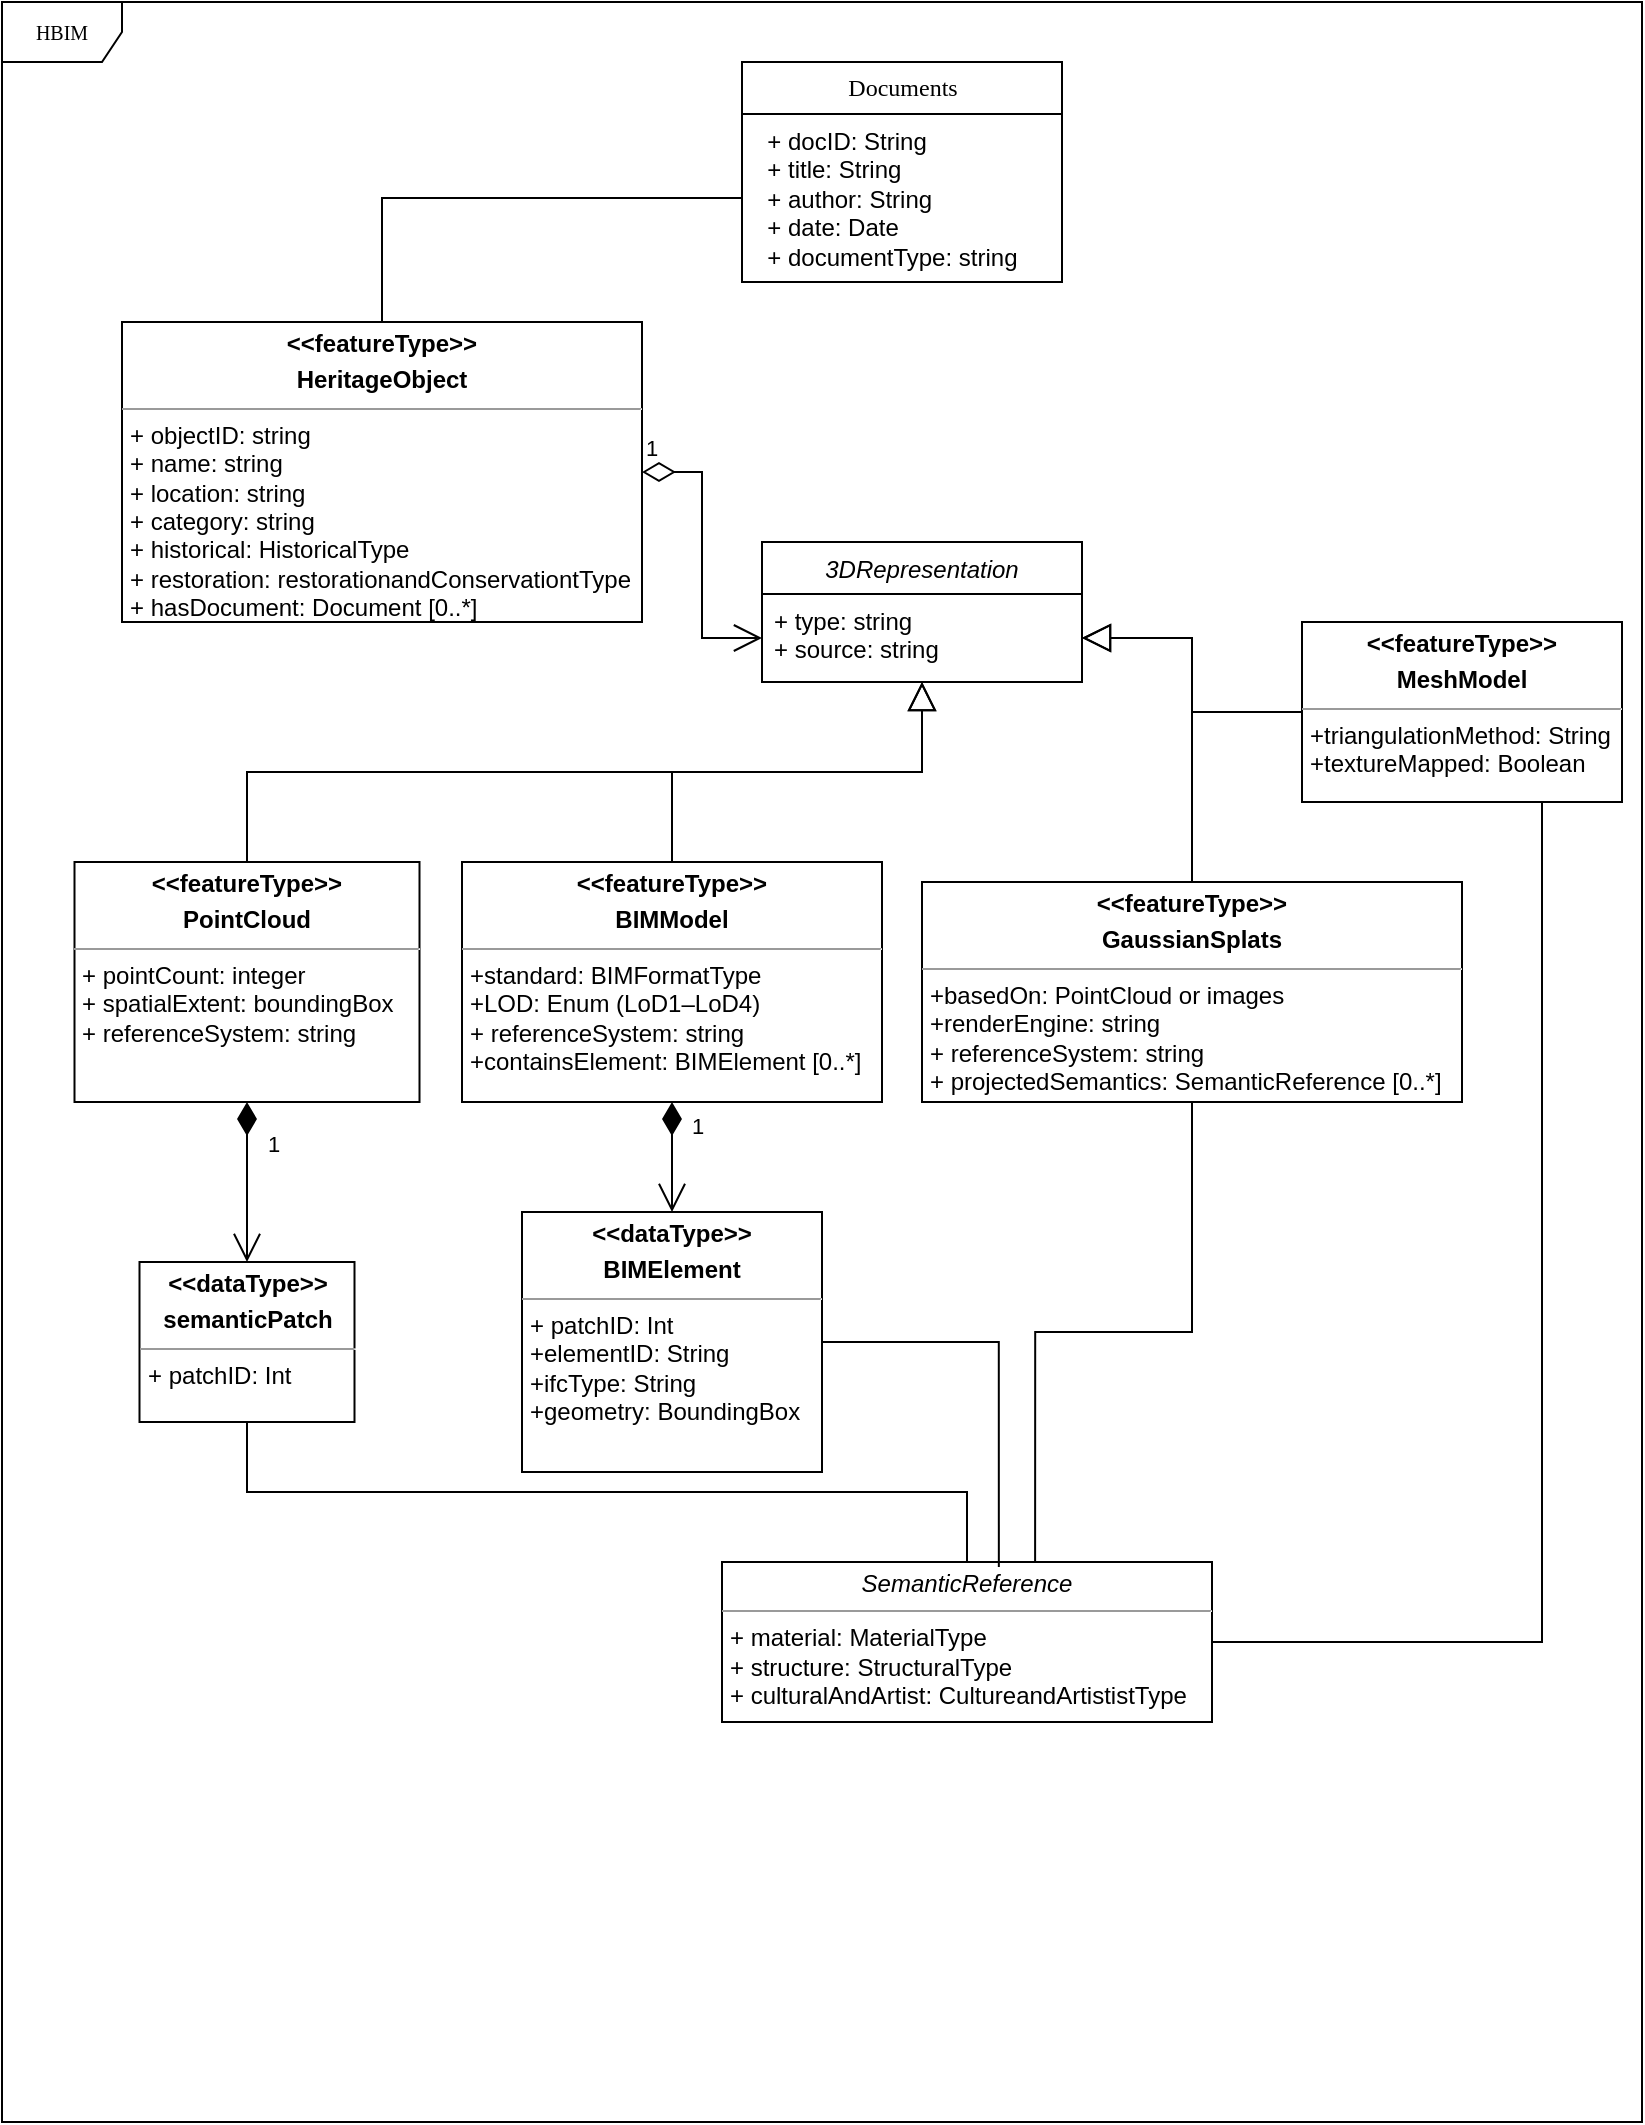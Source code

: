<mxfile version="26.2.5">
  <diagram name="Page-1" id="c4acf3e9-155e-7222-9cf6-157b1a14988f">
    <mxGraphModel dx="1254" dy="691" grid="1" gridSize="10" guides="1" tooltips="1" connect="1" arrows="1" fold="1" page="1" pageScale="1" pageWidth="850" pageHeight="1100" background="none" math="0" shadow="0">
      <root>
        <mxCell id="0" />
        <mxCell id="1" parent="0" />
        <mxCell id="17acba5748e5396b-1" value="HBIM" style="shape=umlFrame;whiteSpace=wrap;html=1;rounded=0;shadow=0;comic=0;labelBackgroundColor=none;strokeWidth=1;fontFamily=Verdana;fontSize=10;align=center;" parent="1" vertex="1">
          <mxGeometry x="20" y="20" width="820" height="1060" as="geometry" />
        </mxCell>
        <mxCell id="17acba5748e5396b-44" value="&lt;font style=&quot;font-size: 12px;&quot;&gt;Documents&lt;/font&gt;" style="swimlane;html=1;fontStyle=0;childLayout=stackLayout;horizontal=1;startSize=26;fillColor=none;horizontalStack=0;resizeParent=1;resizeLast=0;collapsible=1;marginBottom=0;swimlaneFillColor=#ffffff;rounded=0;shadow=0;comic=0;labelBackgroundColor=none;strokeWidth=1;fontFamily=Verdana;fontSize=10;align=center;" parent="1" vertex="1">
          <mxGeometry x="390" y="50" width="160" height="110" as="geometry" />
        </mxCell>
        <mxCell id="17acba5748e5396b-45" value="&lt;div&gt;&amp;nbsp; + docID: String&lt;/div&gt;&lt;div&gt;&amp;nbsp; + title: String&lt;/div&gt;&lt;div&gt;&amp;nbsp; + author: String&lt;/div&gt;&lt;div&gt;&amp;nbsp; + date: Date&lt;/div&gt;&lt;div&gt;&amp;nbsp; + documentType: string&lt;/div&gt;" style="text;html=1;strokeColor=none;fillColor=none;align=left;verticalAlign=top;spacingLeft=4;spacingRight=4;whiteSpace=wrap;overflow=hidden;rotatable=0;points=[[0,0.5],[1,0.5]];portConstraint=eastwest;" parent="17acba5748e5396b-44" vertex="1">
          <mxGeometry y="26" width="160" height="84" as="geometry" />
        </mxCell>
        <mxCell id="5d2195bd80daf111-19" value="&lt;p style=&quot;margin:0px;margin-top:4px;text-align:center;&quot;&gt;&lt;i&gt;SemanticReference&lt;/i&gt;&lt;/p&gt;&lt;hr size=&quot;1&quot;&gt;&lt;p style=&quot;margin: 0px 0px 0px 4px;&quot;&gt;+ material: MaterialType&lt;br&gt;&lt;/p&gt;&lt;p style=&quot;margin: 0px 0px 0px 4px;&quot;&gt;+ structure: StructuralType&lt;/p&gt;&lt;p style=&quot;margin: 0px 0px 0px 4px;&quot;&gt;&lt;span style=&quot;background-color: transparent;&quot;&gt;+ culturalAndArtist:&amp;nbsp;&lt;/span&gt;&lt;span style=&quot;background-color: transparent; color: light-dark(rgb(0, 0, 0), rgb(255, 255, 255)); text-align: center;&quot;&gt;CultureandArtististType&lt;/span&gt;&lt;/p&gt;" style="verticalAlign=top;align=left;overflow=fill;fontSize=12;fontFamily=Helvetica;html=1;rounded=0;shadow=0;comic=0;labelBackgroundColor=none;strokeWidth=1" parent="1" vertex="1">
          <mxGeometry x="380" y="800" width="245" height="80" as="geometry" />
        </mxCell>
        <mxCell id="TEzwwiUS5SfaXioJ1mf_-1" value="&lt;span style=&quot;font-weight: normal;&quot;&gt;&lt;i&gt;3DRepresentation&lt;/i&gt;&lt;/span&gt;" style="swimlane;fontStyle=1;align=center;verticalAlign=top;childLayout=stackLayout;horizontal=1;startSize=26;horizontalStack=0;resizeParent=1;resizeParentMax=0;resizeLast=0;collapsible=1;marginBottom=0;whiteSpace=wrap;html=1;" parent="1" vertex="1">
          <mxGeometry x="400" y="290" width="160" height="70" as="geometry" />
        </mxCell>
        <mxCell id="TEzwwiUS5SfaXioJ1mf_-2" value="+ type: string&lt;div&gt;+ source: string&lt;/div&gt;" style="text;strokeColor=none;fillColor=none;align=left;verticalAlign=top;spacingLeft=4;spacingRight=4;overflow=hidden;rotatable=0;points=[[0,0.5],[1,0.5]];portConstraint=eastwest;whiteSpace=wrap;html=1;" parent="TEzwwiUS5SfaXioJ1mf_-1" vertex="1">
          <mxGeometry y="26" width="160" height="44" as="geometry" />
        </mxCell>
        <mxCell id="TEzwwiUS5SfaXioJ1mf_-9" value="&lt;p style=&quot;margin:0px;margin-top:4px;text-align:center;&quot;&gt;&lt;b&gt;&amp;lt;&amp;lt;featureType&amp;gt;&amp;gt;&lt;/b&gt;&lt;b&gt;&lt;/b&gt;&lt;/p&gt;&lt;p style=&quot;margin:0px;margin-top:4px;text-align:center;&quot;&gt;&lt;b&gt;PointCloud&lt;/b&gt;&lt;/p&gt;&lt;hr size=&quot;1&quot;&gt;&lt;p style=&quot;margin:0px;margin-left:4px;&quot;&gt;+ pointCount: integer&lt;/p&gt;&lt;p style=&quot;margin:0px;margin-left:4px;&quot;&gt;+ spatialExtent: boundingBox&lt;/p&gt;&lt;p style=&quot;margin:0px;margin-left:4px;&quot;&gt;+ referenceSystem: string&lt;/p&gt;" style="verticalAlign=top;align=left;overflow=fill;fontSize=12;fontFamily=Helvetica;html=1;rounded=0;shadow=0;comic=0;labelBackgroundColor=none;strokeWidth=1" parent="1" vertex="1">
          <mxGeometry x="56.25" y="450" width="172.5" height="120" as="geometry" />
        </mxCell>
        <mxCell id="nKKZoiiLEV9BoTgGwU7D-2" value="1" style="endArrow=open;html=1;endSize=12;startArrow=diamondThin;startSize=14;startFill=0;edgeStyle=orthogonalEdgeStyle;align=left;verticalAlign=bottom;rounded=0;entryX=0;entryY=0.5;entryDx=0;entryDy=0;exitX=1;exitY=0.5;exitDx=0;exitDy=0;" parent="1" source="8iUgthhELrvNvATAvzKY-1" target="TEzwwiUS5SfaXioJ1mf_-2" edge="1">
          <mxGeometry x="-1" y="3" relative="1" as="geometry">
            <mxPoint x="317.5" y="196" as="sourcePoint" />
            <mxPoint x="540" y="330" as="targetPoint" />
          </mxGeometry>
        </mxCell>
        <mxCell id="8iUgthhELrvNvATAvzKY-1" value="&lt;p style=&quot;margin:0px;margin-top:4px;text-align:center;&quot;&gt;&lt;b&gt;&amp;lt;&amp;lt;featureType&amp;gt;&amp;gt;&lt;/b&gt;&lt;b&gt;&lt;/b&gt;&lt;/p&gt;&lt;p style=&quot;margin:0px;margin-top:4px;text-align:center;&quot;&gt;&lt;b&gt;HeritageObject&lt;/b&gt;&lt;/p&gt;&lt;hr size=&quot;1&quot;&gt;&lt;p style=&quot;margin:0px;margin-left:4px;&quot;&gt;+ objectID: string&lt;br&gt;+ name: string&lt;/p&gt;&lt;p style=&quot;margin:0px;margin-left:4px;&quot;&gt;+ location: string&lt;/p&gt;&lt;p style=&quot;margin:0px;margin-left:4px;&quot;&gt;+ category: string&lt;/p&gt;&lt;p style=&quot;margin: 0px 0px 0px 4px;&quot;&gt;+ historical: HistoricalType&lt;/p&gt;&lt;p style=&quot;margin: 0px 0px 0px 4px;&quot;&gt;+ restoration:&amp;nbsp;&lt;span style=&quot;background-color: transparent; color: light-dark(rgb(0, 0, 0), rgb(255, 255, 255)); text-align: center;&quot;&gt;restorationandConservationtType&lt;/span&gt;&lt;/p&gt;&lt;p style=&quot;margin:0px;margin-left:4px;&quot;&gt;+ hasDocument: Document [0..*]&lt;/p&gt;" style="verticalAlign=top;align=left;overflow=fill;fontSize=12;fontFamily=Helvetica;html=1;rounded=0;shadow=0;comic=0;labelBackgroundColor=none;strokeWidth=1" vertex="1" parent="1">
          <mxGeometry x="80" y="180" width="260" height="150" as="geometry" />
        </mxCell>
        <mxCell id="8iUgthhELrvNvATAvzKY-2" value="" style="endArrow=block;endFill=0;endSize=12;html=1;rounded=0;exitX=0.5;exitY=0;exitDx=0;exitDy=0;edgeStyle=orthogonalEdgeStyle;" edge="1" parent="1" source="TEzwwiUS5SfaXioJ1mf_-9" target="TEzwwiUS5SfaXioJ1mf_-1">
          <mxGeometry width="160" relative="1" as="geometry">
            <mxPoint x="565" y="535" as="sourcePoint" />
            <mxPoint x="628" y="535" as="targetPoint" />
          </mxGeometry>
        </mxCell>
        <mxCell id="8iUgthhELrvNvATAvzKY-3" value="&lt;p style=&quot;margin:0px;margin-top:4px;text-align:center;&quot;&gt;&lt;b&gt;&amp;lt;&amp;lt;featureType&amp;gt;&amp;gt;&lt;/b&gt;&lt;b&gt;&lt;/b&gt;&lt;/p&gt;&lt;p style=&quot;margin:0px;margin-top:4px;text-align:center;&quot;&gt;&lt;b&gt;BIMModel&lt;/b&gt;&lt;/p&gt;&lt;hr size=&quot;1&quot;&gt;&lt;p style=&quot;margin:0px;margin-left:4px;&quot;&gt;+standard: BIMFormatType&lt;/p&gt;&lt;p style=&quot;margin:0px;margin-left:4px;&quot;&gt;+LOD: Enum (LoD1–LoD4)&lt;/p&gt;&lt;p style=&quot;margin:0px;margin-left:4px;&quot;&gt;+ referenceSystem: string&lt;/p&gt;&lt;p style=&quot;margin:0px;margin-left:4px;&quot;&gt;+containsElement: BIMElement [0..*]&lt;/p&gt;" style="verticalAlign=top;align=left;overflow=fill;fontSize=12;fontFamily=Helvetica;html=1;rounded=0;shadow=0;comic=0;labelBackgroundColor=none;strokeWidth=1" vertex="1" parent="1">
          <mxGeometry x="250" y="450" width="210" height="120" as="geometry" />
        </mxCell>
        <mxCell id="8iUgthhELrvNvATAvzKY-4" value="&lt;p style=&quot;margin:0px;margin-top:4px;text-align:center;&quot;&gt;&lt;b&gt;&amp;lt;&amp;lt;featureType&amp;gt;&amp;gt;&lt;/b&gt;&lt;b&gt;&lt;/b&gt;&lt;/p&gt;&lt;p style=&quot;margin:0px;margin-top:4px;text-align:center;&quot;&gt;&lt;b&gt;GaussianSplats&lt;/b&gt;&lt;/p&gt;&lt;hr size=&quot;1&quot;&gt;&lt;p style=&quot;margin:0px;margin-left:4px;&quot;&gt;+basedOn: PointCloud or images&lt;/p&gt;&lt;p style=&quot;margin:0px;margin-left:4px;&quot;&gt;+renderEngine: string&lt;/p&gt;&lt;p style=&quot;margin:0px;margin-left:4px;&quot;&gt;+ referenceSystem: string&lt;/p&gt;&lt;p style=&quot;margin:0px;margin-left:4px;&quot;&gt;+ projectedSemantics: SemanticReference [0..*]&lt;/p&gt;" style="verticalAlign=top;align=left;overflow=fill;fontSize=12;fontFamily=Helvetica;html=1;rounded=0;shadow=0;comic=0;labelBackgroundColor=none;strokeWidth=1" vertex="1" parent="1">
          <mxGeometry x="480" y="460" width="270" height="110" as="geometry" />
        </mxCell>
        <mxCell id="8iUgthhELrvNvATAvzKY-5" value="&lt;p style=&quot;margin:0px;margin-top:4px;text-align:center;&quot;&gt;&lt;b&gt;&amp;lt;&amp;lt;dataType&amp;gt;&amp;gt;&lt;/b&gt;&lt;b&gt;&lt;/b&gt;&lt;/p&gt;&lt;p style=&quot;margin:0px;margin-top:4px;text-align:center;&quot;&gt;&lt;b&gt;semanticPatch&lt;/b&gt;&lt;/p&gt;&lt;hr size=&quot;1&quot;&gt;&lt;p style=&quot;margin:0px;margin-left:4px;&quot;&gt;+ patchID: Int&lt;br&gt;&lt;br&gt;&lt;/p&gt;" style="verticalAlign=top;align=left;overflow=fill;fontSize=12;fontFamily=Helvetica;html=1;rounded=0;shadow=0;comic=0;labelBackgroundColor=none;strokeWidth=1" vertex="1" parent="1">
          <mxGeometry x="88.75" y="650" width="107.5" height="80" as="geometry" />
        </mxCell>
        <mxCell id="8iUgthhELrvNvATAvzKY-7" value="&lt;p style=&quot;margin:0px;margin-top:4px;text-align:center;&quot;&gt;&lt;b&gt;&amp;lt;&amp;lt;dataType&amp;gt;&amp;gt;&lt;/b&gt;&lt;b&gt;&lt;/b&gt;&lt;/p&gt;&lt;p style=&quot;margin:0px;margin-top:4px;text-align:center;&quot;&gt;&lt;b&gt;BIMElement&lt;/b&gt;&lt;/p&gt;&lt;hr size=&quot;1&quot;&gt;&lt;p style=&quot;margin:0px;margin-left:4px;&quot;&gt;+ patchID: Int&lt;br&gt;&lt;/p&gt;&lt;p style=&quot;margin:0px;margin-left:4px;&quot;&gt;+elementID: String&lt;/p&gt;&lt;p style=&quot;margin:0px;margin-left:4px;&quot;&gt;+ifcType: String&lt;/p&gt;&lt;p style=&quot;margin:0px;margin-left:4px;&quot;&gt;+geometry: BoundingBox&lt;/p&gt;" style="verticalAlign=top;align=left;overflow=fill;fontSize=12;fontFamily=Helvetica;html=1;rounded=0;shadow=0;comic=0;labelBackgroundColor=none;strokeWidth=1" vertex="1" parent="1">
          <mxGeometry x="280" y="625" width="150" height="130" as="geometry" />
        </mxCell>
        <mxCell id="8iUgthhELrvNvATAvzKY-8" value="&lt;p style=&quot;margin:0px;margin-top:4px;text-align:center;&quot;&gt;&lt;b&gt;&amp;lt;&amp;lt;featureType&amp;gt;&amp;gt;&lt;/b&gt;&lt;b&gt;&lt;/b&gt;&lt;/p&gt;&lt;p style=&quot;margin:0px;margin-top:4px;text-align:center;&quot;&gt;&lt;b&gt;MeshModel&lt;/b&gt;&lt;/p&gt;&lt;hr size=&quot;1&quot;&gt;&lt;p style=&quot;margin:0px;margin-left:4px;&quot;&gt;+triangulationMethod: String&lt;/p&gt;&lt;p style=&quot;margin:0px;margin-left:4px;&quot;&gt;+textureMapped: Boolean&lt;/p&gt;" style="verticalAlign=top;align=left;overflow=fill;fontSize=12;fontFamily=Helvetica;html=1;rounded=0;shadow=0;comic=0;labelBackgroundColor=none;strokeWidth=1" vertex="1" parent="1">
          <mxGeometry x="670" y="330" width="160" height="90" as="geometry" />
        </mxCell>
        <mxCell id="8iUgthhELrvNvATAvzKY-9" value="" style="endArrow=block;endFill=0;endSize=12;html=1;rounded=0;exitX=0.5;exitY=0;exitDx=0;exitDy=0;edgeStyle=orthogonalEdgeStyle;" edge="1" parent="1" source="8iUgthhELrvNvATAvzKY-3" target="TEzwwiUS5SfaXioJ1mf_-1">
          <mxGeometry width="160" relative="1" as="geometry">
            <mxPoint x="153" y="460" as="sourcePoint" />
            <mxPoint x="470" y="360" as="targetPoint" />
          </mxGeometry>
        </mxCell>
        <mxCell id="8iUgthhELrvNvATAvzKY-10" value="" style="endArrow=block;endFill=0;endSize=12;html=1;rounded=0;edgeStyle=orthogonalEdgeStyle;" edge="1" parent="1" source="8iUgthhELrvNvATAvzKY-4" target="TEzwwiUS5SfaXioJ1mf_-2">
          <mxGeometry width="160" relative="1" as="geometry">
            <mxPoint x="365" y="460" as="sourcePoint" />
            <mxPoint x="490" y="370" as="targetPoint" />
          </mxGeometry>
        </mxCell>
        <mxCell id="8iUgthhELrvNvATAvzKY-11" value="" style="endArrow=block;endFill=0;endSize=12;html=1;rounded=0;edgeStyle=orthogonalEdgeStyle;entryX=1;entryY=0.5;entryDx=0;entryDy=0;" edge="1" parent="1" source="8iUgthhELrvNvATAvzKY-8" target="TEzwwiUS5SfaXioJ1mf_-2">
          <mxGeometry width="160" relative="1" as="geometry">
            <mxPoint x="375" y="470" as="sourcePoint" />
            <mxPoint x="500" y="380" as="targetPoint" />
          </mxGeometry>
        </mxCell>
        <mxCell id="8iUgthhELrvNvATAvzKY-13" value="1" style="endArrow=open;html=1;endSize=12;startArrow=diamondThin;startSize=14;startFill=1;edgeStyle=orthogonalEdgeStyle;align=left;verticalAlign=bottom;rounded=0;exitX=0.5;exitY=1;exitDx=0;exitDy=0;entryX=0.5;entryY=0;entryDx=0;entryDy=0;" edge="1" parent="1" source="TEzwwiUS5SfaXioJ1mf_-9" target="8iUgthhELrvNvATAvzKY-5">
          <mxGeometry x="-0.25" y="8" relative="1" as="geometry">
            <mxPoint x="324" y="335" as="sourcePoint" />
            <mxPoint x="203" y="335" as="targetPoint" />
            <mxPoint as="offset" />
          </mxGeometry>
        </mxCell>
        <mxCell id="8iUgthhELrvNvATAvzKY-14" value="1" style="endArrow=open;html=1;endSize=12;startArrow=diamondThin;startSize=14;startFill=1;edgeStyle=orthogonalEdgeStyle;align=left;verticalAlign=bottom;rounded=0;exitX=0.5;exitY=1;exitDx=0;exitDy=0;entryX=0.5;entryY=0;entryDx=0;entryDy=0;" edge="1" parent="1" source="8iUgthhELrvNvATAvzKY-3" target="8iUgthhELrvNvATAvzKY-7">
          <mxGeometry x="-0.25" y="8" relative="1" as="geometry">
            <mxPoint x="153" y="580" as="sourcePoint" />
            <mxPoint x="153" y="660" as="targetPoint" />
            <mxPoint as="offset" />
          </mxGeometry>
        </mxCell>
        <mxCell id="8iUgthhELrvNvATAvzKY-15" value="" style="endArrow=none;html=1;edgeStyle=orthogonalEdgeStyle;rounded=0;exitX=0.5;exitY=1;exitDx=0;exitDy=0;" edge="1" parent="1" source="8iUgthhELrvNvATAvzKY-5" target="5d2195bd80daf111-19">
          <mxGeometry relative="1" as="geometry">
            <mxPoint x="120" y="790" as="sourcePoint" />
            <mxPoint x="280" y="790" as="targetPoint" />
          </mxGeometry>
        </mxCell>
        <mxCell id="8iUgthhELrvNvATAvzKY-18" value="" style="endArrow=none;html=1;edgeStyle=orthogonalEdgeStyle;rounded=0;exitX=0.565;exitY=0.031;exitDx=0;exitDy=0;exitPerimeter=0;entryX=1;entryY=0.5;entryDx=0;entryDy=0;" edge="1" parent="1" source="5d2195bd80daf111-19" target="8iUgthhELrvNvATAvzKY-7">
          <mxGeometry relative="1" as="geometry">
            <mxPoint x="153" y="740" as="sourcePoint" />
            <mxPoint x="448" y="820" as="targetPoint" />
          </mxGeometry>
        </mxCell>
        <mxCell id="8iUgthhELrvNvATAvzKY-19" value="" style="endArrow=none;html=1;edgeStyle=orthogonalEdgeStyle;rounded=0;entryX=0.639;entryY=-0.003;entryDx=0;entryDy=0;entryPerimeter=0;" edge="1" parent="1" source="8iUgthhELrvNvATAvzKY-4" target="5d2195bd80daf111-19">
          <mxGeometry relative="1" as="geometry">
            <mxPoint x="163" y="750" as="sourcePoint" />
            <mxPoint x="458" y="830" as="targetPoint" />
          </mxGeometry>
        </mxCell>
        <mxCell id="8iUgthhELrvNvATAvzKY-20" value="" style="endArrow=none;html=1;edgeStyle=orthogonalEdgeStyle;rounded=0;exitX=0.75;exitY=1;exitDx=0;exitDy=0;entryX=1;entryY=0.5;entryDx=0;entryDy=0;" edge="1" parent="1" source="8iUgthhELrvNvATAvzKY-8" target="5d2195bd80daf111-19">
          <mxGeometry relative="1" as="geometry">
            <mxPoint x="173" y="760" as="sourcePoint" />
            <mxPoint x="468" y="840" as="targetPoint" />
          </mxGeometry>
        </mxCell>
        <mxCell id="8iUgthhELrvNvATAvzKY-21" value="" style="endArrow=none;html=1;edgeStyle=orthogonalEdgeStyle;rounded=0;entryX=0;entryY=0.5;entryDx=0;entryDy=0;" edge="1" parent="1" source="8iUgthhELrvNvATAvzKY-1" target="17acba5748e5396b-45">
          <mxGeometry relative="1" as="geometry">
            <mxPoint x="463" y="822" as="sourcePoint" />
            <mxPoint x="440" y="700" as="targetPoint" />
          </mxGeometry>
        </mxCell>
      </root>
    </mxGraphModel>
  </diagram>
</mxfile>
